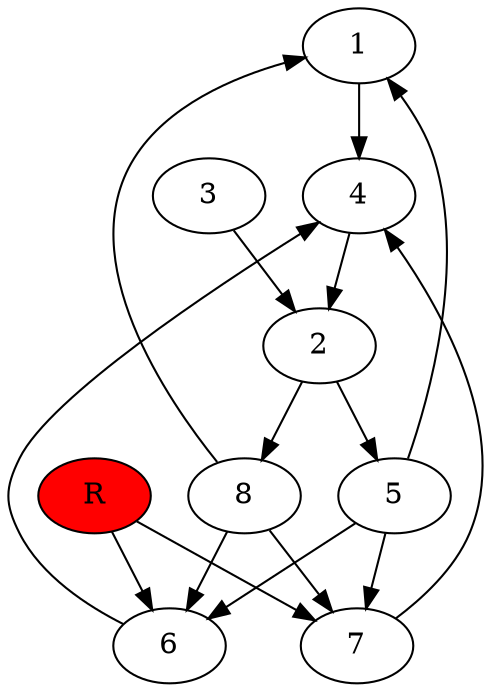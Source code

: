 digraph prb7827 {
	1
	2
	3
	4
	5
	6
	7
	8
	R [fillcolor="#ff0000" style=filled]
	1 -> 4
	2 -> 5
	2 -> 8
	3 -> 2
	4 -> 2
	5 -> 1
	5 -> 6
	5 -> 7
	6 -> 4
	7 -> 4
	8 -> 1
	8 -> 6
	8 -> 7
	R -> 6
	R -> 7
}
